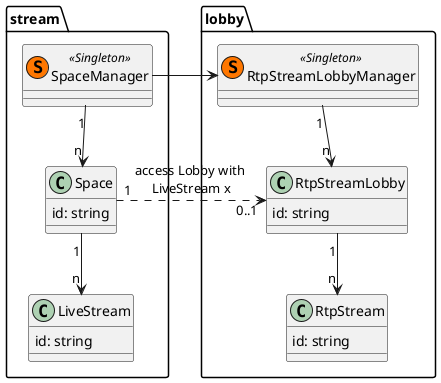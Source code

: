 @startuml
'https://plantuml.com/class-diagram
package stream {
class SpaceManager << (S,#FF7700) Singleton >>
class Space {
    id: string
}
class LiveStream {
    id: string
}

SpaceManager "1" --> "n" Space
Space "1"-->"n" LiveStream
}

package lobby {
class RtpStreamLobbyManager << (S,#FF7700) Singleton >>
class RtpStreamLobby {
    id: string
}
class RtpStream {
    id: string
}

SpaceManager -> RtpStreamLobbyManager
RtpStreamLobbyManager "1" --> "n" RtpStreamLobby
RtpStreamLobby "1" --> "n" RtpStream
}

Space "1".>"0..1" RtpStreamLobby : access Lobby with \nLiveStream x

@enduml

